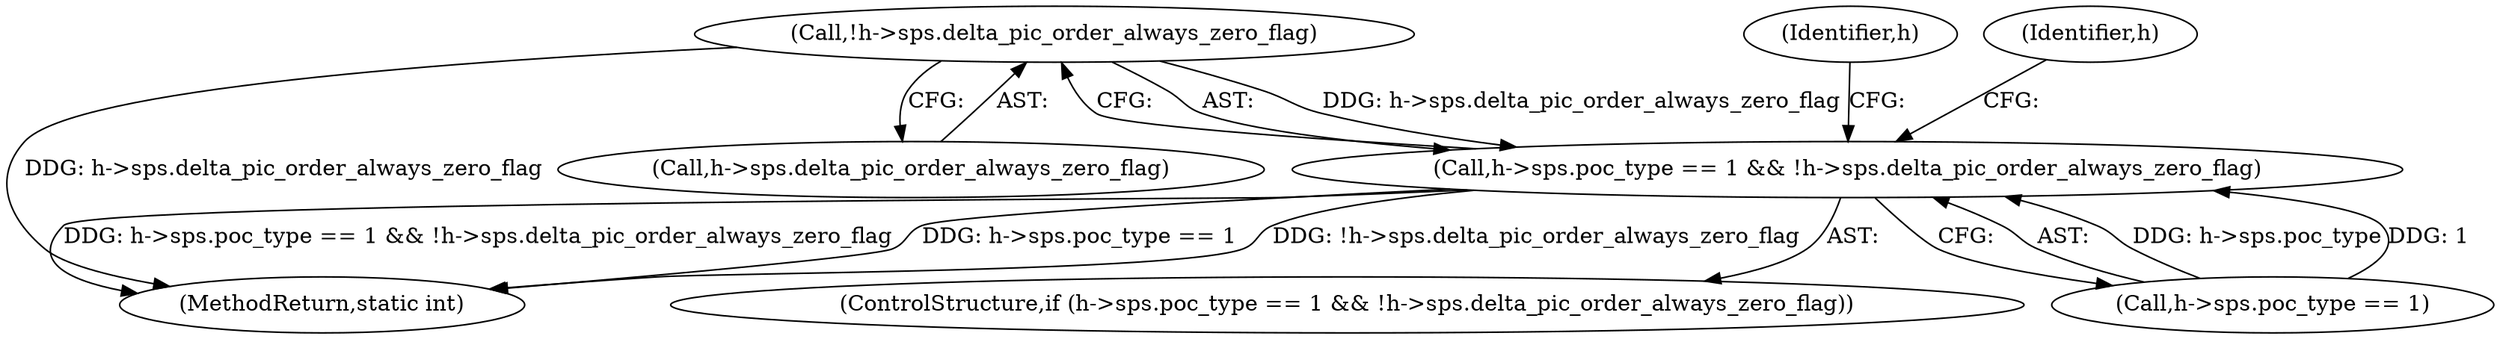 digraph "0_FFmpeg_29ffeef5e73b8f41ff3a3f2242d356759c66f91f@pointer" {
"1002173" [label="(Call,!h->sps.delta_pic_order_always_zero_flag)"];
"1002165" [label="(Call,h->sps.poc_type == 1 && !h->sps.delta_pic_order_always_zero_flag)"];
"1002165" [label="(Call,h->sps.poc_type == 1 && !h->sps.delta_pic_order_always_zero_flag)"];
"1002217" [label="(Identifier,h)"];
"1002173" [label="(Call,!h->sps.delta_pic_order_always_zero_flag)"];
"1003426" [label="(MethodReturn,static int)"];
"1002164" [label="(ControlStructure,if (h->sps.poc_type == 1 && !h->sps.delta_pic_order_always_zero_flag))"];
"1002174" [label="(Call,h->sps.delta_pic_order_always_zero_flag)"];
"1002166" [label="(Call,h->sps.poc_type == 1)"];
"1002183" [label="(Identifier,h)"];
"1002173" -> "1002165"  [label="AST: "];
"1002173" -> "1002174"  [label="CFG: "];
"1002174" -> "1002173"  [label="AST: "];
"1002165" -> "1002173"  [label="CFG: "];
"1002173" -> "1003426"  [label="DDG: h->sps.delta_pic_order_always_zero_flag"];
"1002173" -> "1002165"  [label="DDG: h->sps.delta_pic_order_always_zero_flag"];
"1002165" -> "1002164"  [label="AST: "];
"1002165" -> "1002166"  [label="CFG: "];
"1002166" -> "1002165"  [label="AST: "];
"1002183" -> "1002165"  [label="CFG: "];
"1002217" -> "1002165"  [label="CFG: "];
"1002165" -> "1003426"  [label="DDG: !h->sps.delta_pic_order_always_zero_flag"];
"1002165" -> "1003426"  [label="DDG: h->sps.poc_type == 1 && !h->sps.delta_pic_order_always_zero_flag"];
"1002165" -> "1003426"  [label="DDG: h->sps.poc_type == 1"];
"1002166" -> "1002165"  [label="DDG: h->sps.poc_type"];
"1002166" -> "1002165"  [label="DDG: 1"];
}
